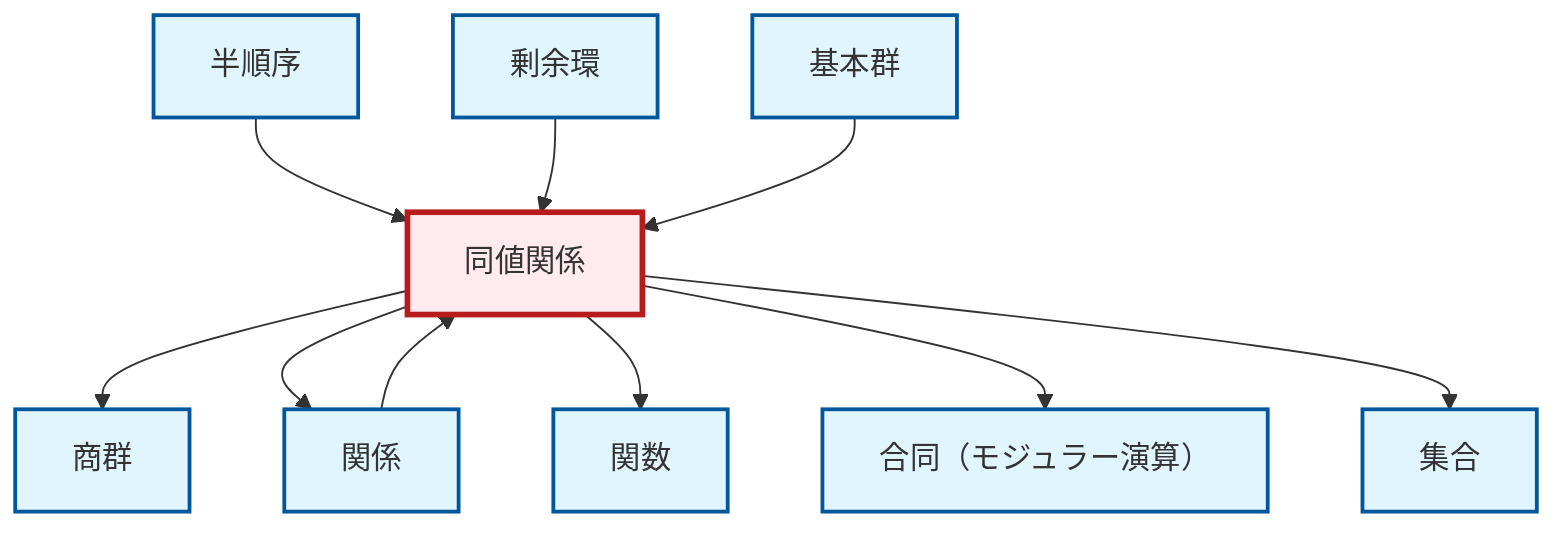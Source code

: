 graph TD
    classDef definition fill:#e1f5fe,stroke:#01579b,stroke-width:2px
    classDef theorem fill:#f3e5f5,stroke:#4a148c,stroke-width:2px
    classDef axiom fill:#fff3e0,stroke:#e65100,stroke-width:2px
    classDef example fill:#e8f5e9,stroke:#1b5e20,stroke-width:2px
    classDef current fill:#ffebee,stroke:#b71c1c,stroke-width:3px
    def-partial-order["半順序"]:::definition
    def-equivalence-relation["同値関係"]:::definition
    def-fundamental-group["基本群"]:::definition
    def-function["関数"]:::definition
    def-quotient-group["商群"]:::definition
    def-quotient-ring["剰余環"]:::definition
    def-relation["関係"]:::definition
    def-set["集合"]:::definition
    def-congruence["合同（モジュラー演算）"]:::definition
    def-partial-order --> def-equivalence-relation
    def-equivalence-relation --> def-quotient-group
    def-quotient-ring --> def-equivalence-relation
    def-fundamental-group --> def-equivalence-relation
    def-relation --> def-equivalence-relation
    def-equivalence-relation --> def-relation
    def-equivalence-relation --> def-function
    def-equivalence-relation --> def-congruence
    def-equivalence-relation --> def-set
    class def-equivalence-relation current